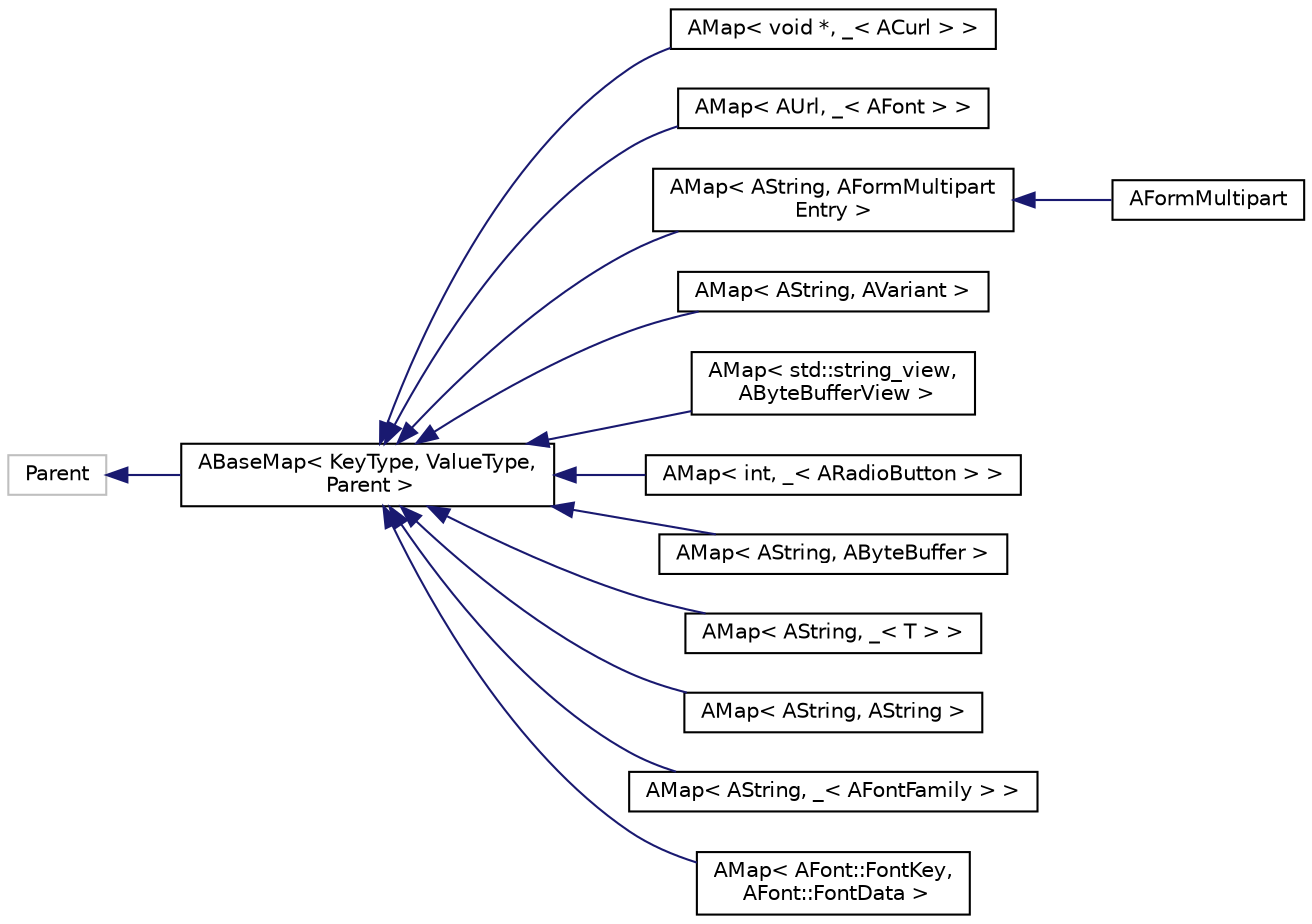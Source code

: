 digraph "Graphical Class Hierarchy"
{
 // LATEX_PDF_SIZE
  edge [fontname="Helvetica",fontsize="10",labelfontname="Helvetica",labelfontsize="10"];
  node [fontname="Helvetica",fontsize="10",shape=record];
  rankdir="LR";
  Node896 [label="Parent",height=0.2,width=0.4,color="grey75", fillcolor="white", style="filled",tooltip=" "];
  Node896 -> Node0 [dir="back",color="midnightblue",fontsize="10",style="solid",fontname="Helvetica"];
  Node0 [label="ABaseMap\< KeyType, ValueType,\l Parent \>",height=0.2,width=0.4,color="black", fillcolor="white", style="filled",URL="$classABaseMap.html",tooltip="Base class for maps with AUI extensions."];
  Node0 -> Node1 [dir="back",color="midnightblue",fontsize="10",style="solid",fontname="Helvetica"];
  Node1 [label="AMap\< void *, _\< ACurl \> \>",height=0.2,width=0.4,color="black", fillcolor="white", style="filled",URL="$classAMap.html",tooltip=" "];
  Node0 -> Node2 [dir="back",color="midnightblue",fontsize="10",style="solid",fontname="Helvetica"];
  Node2 [label="AMap\< AUrl, _\< AFont \> \>",height=0.2,width=0.4,color="black", fillcolor="white", style="filled",URL="$classAMap.html",tooltip=" "];
  Node0 -> Node3 [dir="back",color="midnightblue",fontsize="10",style="solid",fontname="Helvetica"];
  Node3 [label="AMap\< AString, AFormMultipart\lEntry \>",height=0.2,width=0.4,color="black", fillcolor="white", style="filled",URL="$classAMap.html",tooltip=" "];
  Node3 -> Node4 [dir="back",color="midnightblue",fontsize="10",style="solid",fontname="Helvetica"];
  Node4 [label="AFormMultipart",height=0.2,width=0.4,color="black", fillcolor="white", style="filled",URL="$classAFormMultipart.html",tooltip="Web multipart/form-data representation."];
  Node0 -> Node5 [dir="back",color="midnightblue",fontsize="10",style="solid",fontname="Helvetica"];
  Node5 [label="AMap\< AString, AVariant \>",height=0.2,width=0.4,color="black", fillcolor="white", style="filled",URL="$classAMap.html",tooltip=" "];
  Node0 -> Node6 [dir="back",color="midnightblue",fontsize="10",style="solid",fontname="Helvetica"];
  Node6 [label="AMap\< std::string_view,\l AByteBufferView \>",height=0.2,width=0.4,color="black", fillcolor="white", style="filled",URL="$classAMap.html",tooltip=" "];
  Node0 -> Node7 [dir="back",color="midnightblue",fontsize="10",style="solid",fontname="Helvetica"];
  Node7 [label="AMap\< int, _\< ARadioButton \> \>",height=0.2,width=0.4,color="black", fillcolor="white", style="filled",URL="$classAMap.html",tooltip=" "];
  Node0 -> Node8 [dir="back",color="midnightblue",fontsize="10",style="solid",fontname="Helvetica"];
  Node8 [label="AMap\< AString, AByteBuffer \>",height=0.2,width=0.4,color="black", fillcolor="white", style="filled",URL="$classAMap.html",tooltip=" "];
  Node0 -> Node9 [dir="back",color="midnightblue",fontsize="10",style="solid",fontname="Helvetica"];
  Node9 [label="AMap\< AString, _\< T \> \>",height=0.2,width=0.4,color="black", fillcolor="white", style="filled",URL="$classAMap.html",tooltip=" "];
  Node0 -> Node10 [dir="back",color="midnightblue",fontsize="10",style="solid",fontname="Helvetica"];
  Node10 [label="AMap\< AString, AString \>",height=0.2,width=0.4,color="black", fillcolor="white", style="filled",URL="$classAMap.html",tooltip=" "];
  Node0 -> Node11 [dir="back",color="midnightblue",fontsize="10",style="solid",fontname="Helvetica"];
  Node11 [label="AMap\< AString, _\< AFontFamily \> \>",height=0.2,width=0.4,color="black", fillcolor="white", style="filled",URL="$classAMap.html",tooltip=" "];
  Node0 -> Node12 [dir="back",color="midnightblue",fontsize="10",style="solid",fontname="Helvetica"];
  Node12 [label="AMap\< AFont::FontKey,\l AFont::FontData \>",height=0.2,width=0.4,color="black", fillcolor="white", style="filled",URL="$classAMap.html",tooltip=" "];
}
